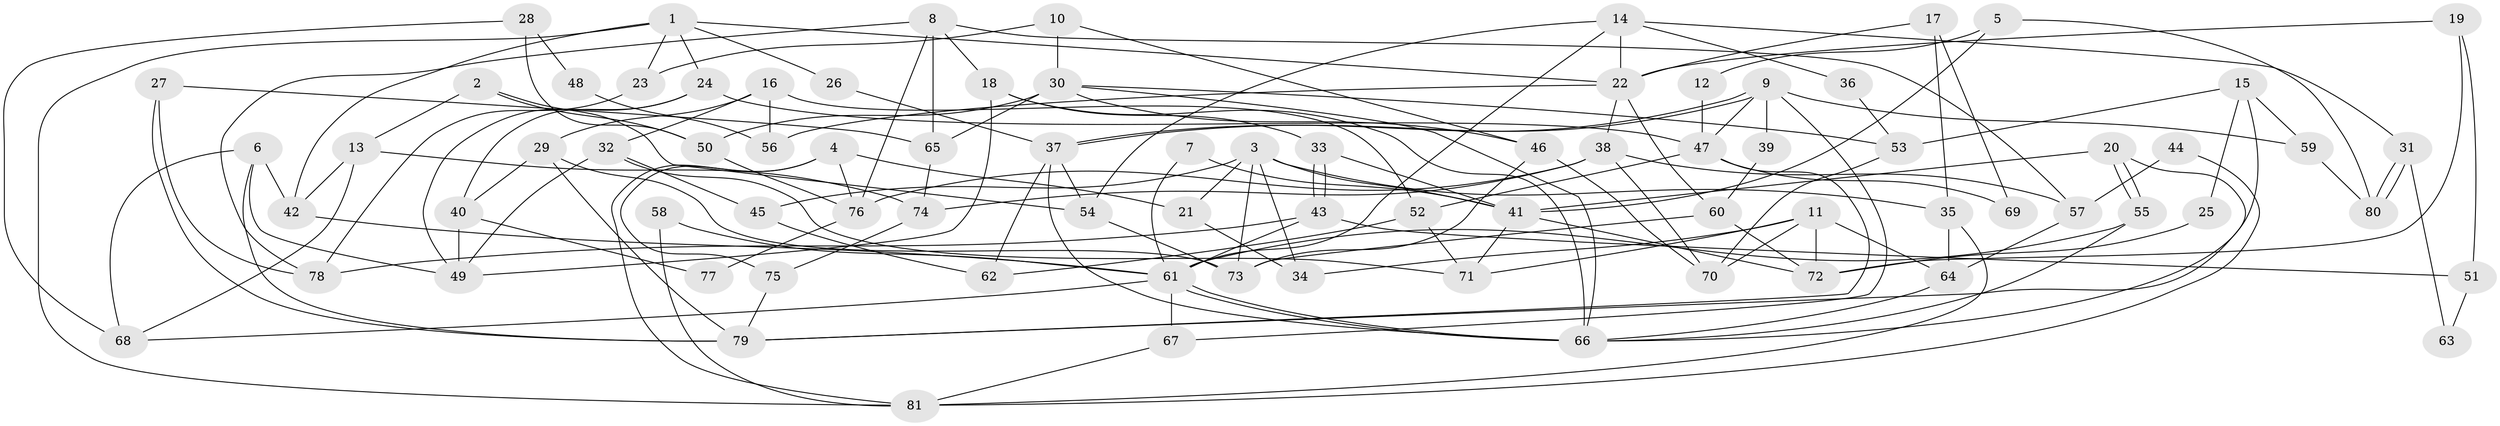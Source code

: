 // Generated by graph-tools (version 1.1) at 2025/50/03/09/25 04:50:00]
// undirected, 81 vertices, 162 edges
graph export_dot {
graph [start="1"]
  node [color=gray90,style=filled];
  1;
  2;
  3;
  4;
  5;
  6;
  7;
  8;
  9;
  10;
  11;
  12;
  13;
  14;
  15;
  16;
  17;
  18;
  19;
  20;
  21;
  22;
  23;
  24;
  25;
  26;
  27;
  28;
  29;
  30;
  31;
  32;
  33;
  34;
  35;
  36;
  37;
  38;
  39;
  40;
  41;
  42;
  43;
  44;
  45;
  46;
  47;
  48;
  49;
  50;
  51;
  52;
  53;
  54;
  55;
  56;
  57;
  58;
  59;
  60;
  61;
  62;
  63;
  64;
  65;
  66;
  67;
  68;
  69;
  70;
  71;
  72;
  73;
  74;
  75;
  76;
  77;
  78;
  79;
  80;
  81;
  1 -- 22;
  1 -- 24;
  1 -- 23;
  1 -- 26;
  1 -- 42;
  1 -- 81;
  2 -- 13;
  2 -- 54;
  2 -- 50;
  3 -- 41;
  3 -- 73;
  3 -- 21;
  3 -- 34;
  3 -- 35;
  3 -- 45;
  4 -- 21;
  4 -- 81;
  4 -- 75;
  4 -- 76;
  5 -- 41;
  5 -- 80;
  5 -- 12;
  6 -- 68;
  6 -- 49;
  6 -- 42;
  6 -- 79;
  7 -- 41;
  7 -- 61;
  8 -- 65;
  8 -- 76;
  8 -- 18;
  8 -- 57;
  8 -- 78;
  9 -- 37;
  9 -- 37;
  9 -- 67;
  9 -- 39;
  9 -- 47;
  9 -- 59;
  10 -- 23;
  10 -- 30;
  10 -- 46;
  11 -- 71;
  11 -- 70;
  11 -- 34;
  11 -- 64;
  11 -- 72;
  12 -- 47;
  13 -- 42;
  13 -- 74;
  13 -- 68;
  14 -- 54;
  14 -- 61;
  14 -- 22;
  14 -- 31;
  14 -- 36;
  15 -- 79;
  15 -- 53;
  15 -- 25;
  15 -- 59;
  16 -- 52;
  16 -- 29;
  16 -- 32;
  16 -- 56;
  17 -- 35;
  17 -- 22;
  17 -- 69;
  18 -- 66;
  18 -- 33;
  18 -- 49;
  19 -- 22;
  19 -- 72;
  19 -- 51;
  20 -- 55;
  20 -- 55;
  20 -- 66;
  20 -- 41;
  21 -- 34;
  22 -- 60;
  22 -- 38;
  22 -- 56;
  23 -- 78;
  24 -- 47;
  24 -- 49;
  24 -- 40;
  25 -- 72;
  26 -- 37;
  27 -- 78;
  27 -- 65;
  27 -- 79;
  28 -- 68;
  28 -- 50;
  28 -- 48;
  29 -- 79;
  29 -- 40;
  29 -- 73;
  30 -- 66;
  30 -- 50;
  30 -- 46;
  30 -- 53;
  30 -- 65;
  31 -- 80;
  31 -- 80;
  31 -- 63;
  32 -- 71;
  32 -- 45;
  32 -- 49;
  33 -- 43;
  33 -- 43;
  33 -- 41;
  35 -- 64;
  35 -- 81;
  36 -- 53;
  37 -- 66;
  37 -- 54;
  37 -- 62;
  38 -- 57;
  38 -- 70;
  38 -- 74;
  38 -- 76;
  39 -- 60;
  40 -- 49;
  40 -- 77;
  41 -- 71;
  41 -- 72;
  42 -- 61;
  43 -- 61;
  43 -- 51;
  43 -- 78;
  44 -- 57;
  44 -- 81;
  45 -- 62;
  46 -- 70;
  46 -- 73;
  47 -- 79;
  47 -- 52;
  47 -- 69;
  48 -- 56;
  50 -- 76;
  51 -- 63;
  52 -- 62;
  52 -- 71;
  53 -- 70;
  54 -- 73;
  55 -- 61;
  55 -- 66;
  57 -- 64;
  58 -- 61;
  58 -- 81;
  59 -- 80;
  60 -- 72;
  60 -- 73;
  61 -- 66;
  61 -- 66;
  61 -- 67;
  61 -- 68;
  64 -- 66;
  65 -- 74;
  67 -- 81;
  74 -- 75;
  75 -- 79;
  76 -- 77;
}
